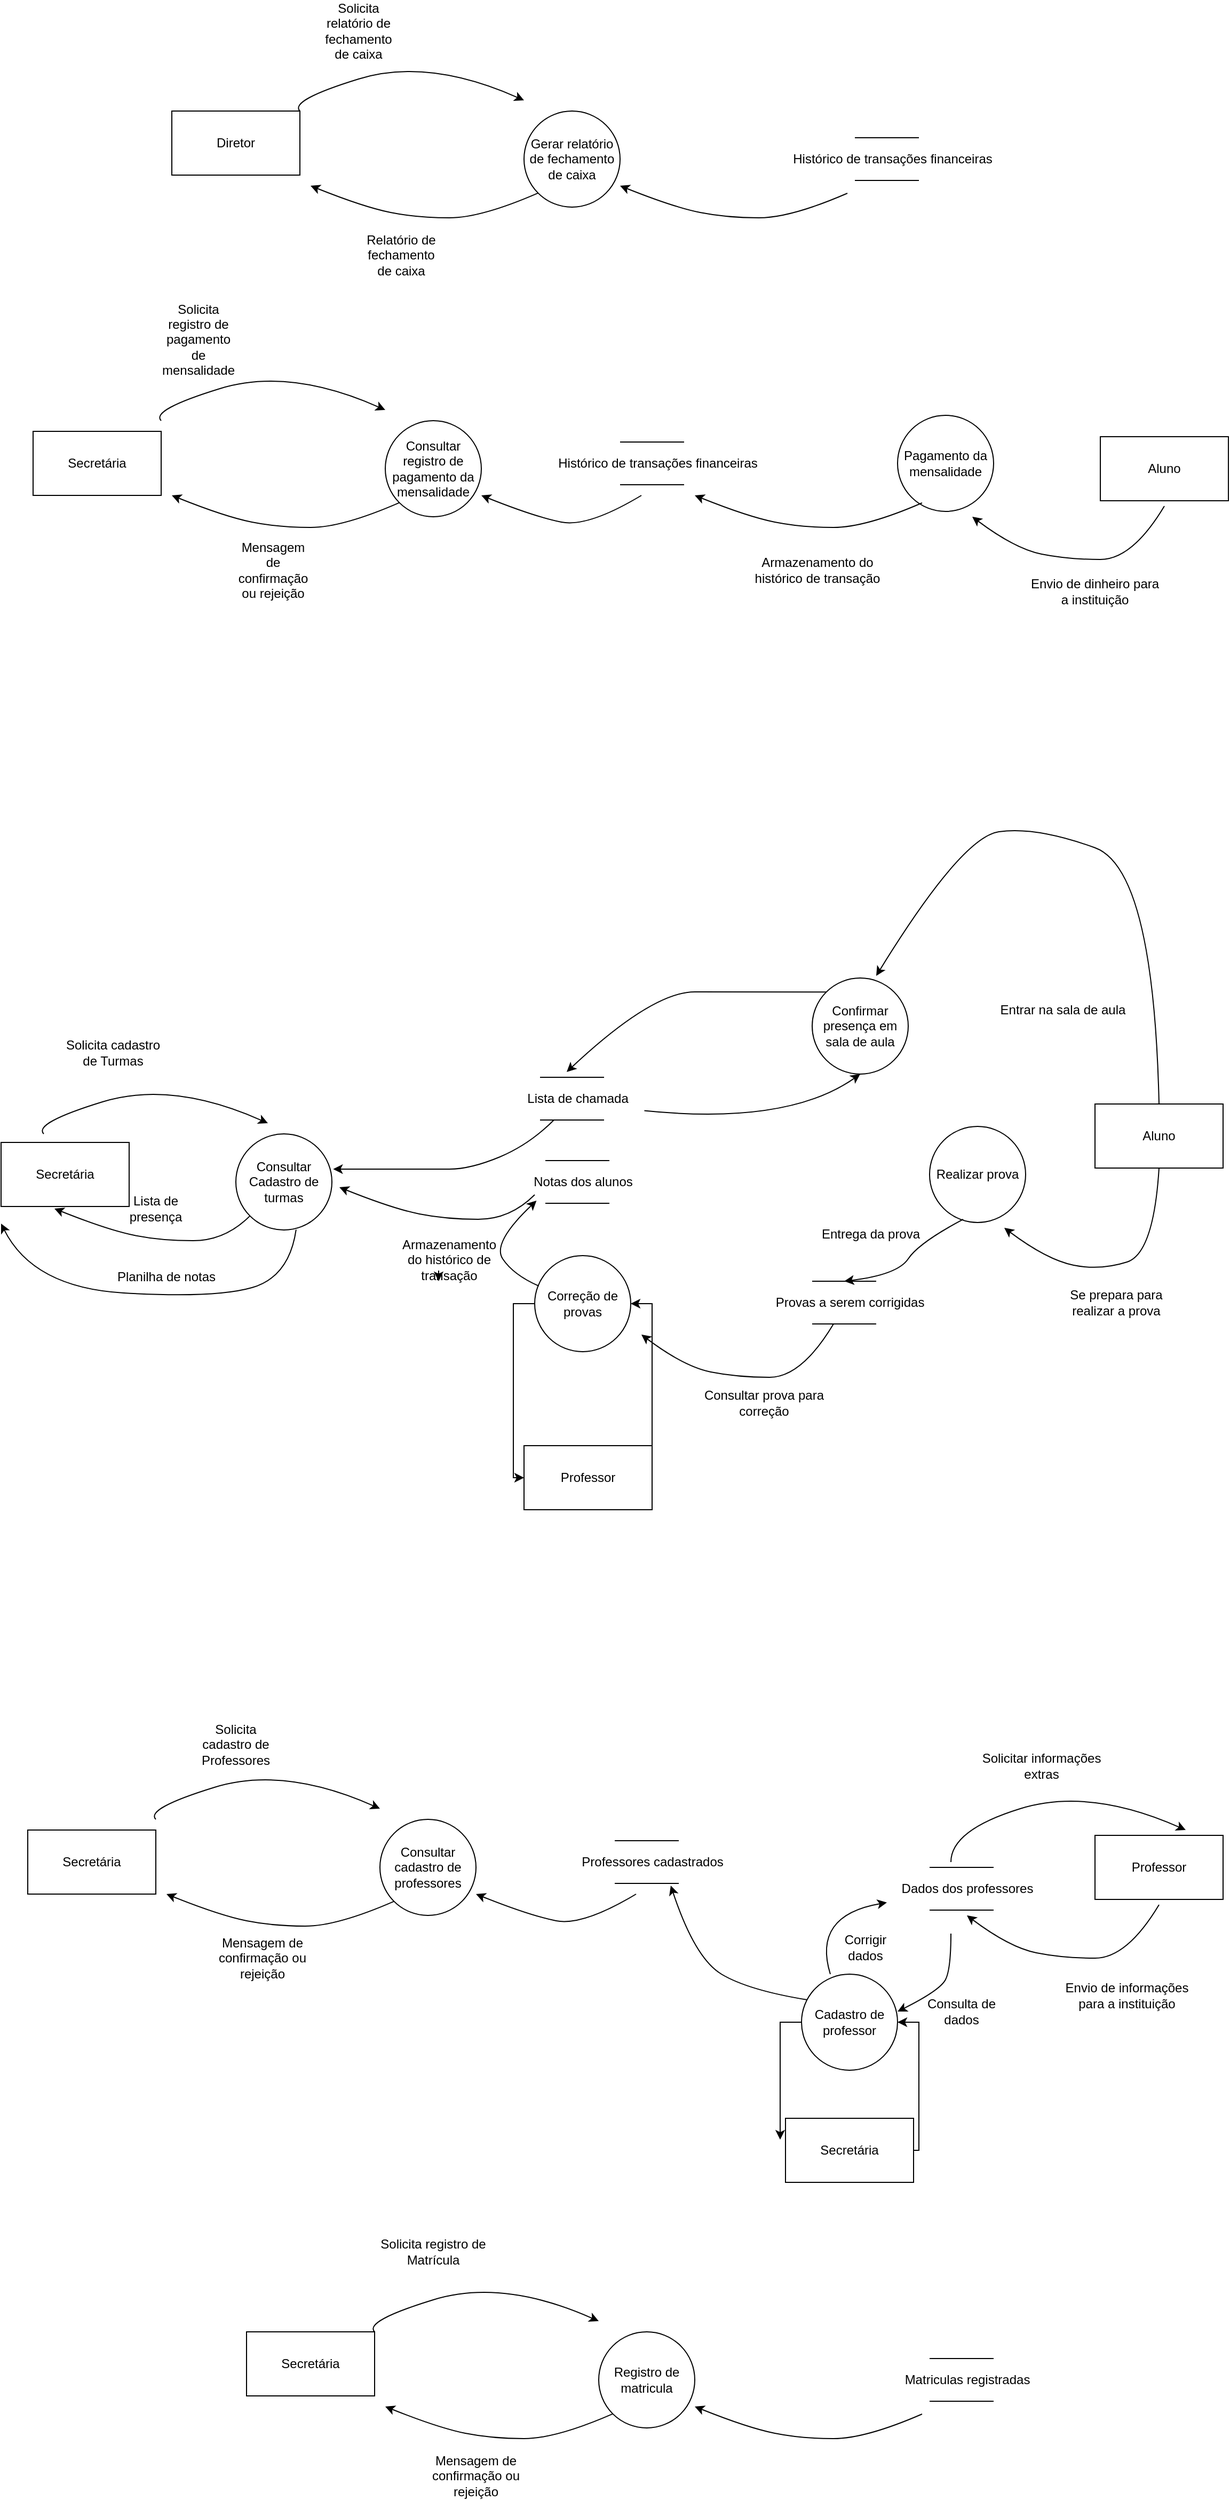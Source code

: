 <mxfile version="26.1.1">
  <diagram name="Página-1" id="kc0S-s18xJP4o5Txpv5W">
    <mxGraphModel dx="2877" dy="1375" grid="1" gridSize="10" guides="1" tooltips="1" connect="1" arrows="1" fold="1" page="1" pageScale="1" pageWidth="1169" pageHeight="827" math="0" shadow="0">
      <root>
        <mxCell id="0" />
        <mxCell id="1" parent="0" />
        <mxCell id="cSSFdk-GtkJdgTOAY-pE-3" value="Gerar relatório de fechamento de caixa" style="ellipse;whiteSpace=wrap;html=1;aspect=fixed;" vertex="1" parent="1">
          <mxGeometry x="490" y="180" width="90" height="90" as="geometry" />
        </mxCell>
        <mxCell id="cSSFdk-GtkJdgTOAY-pE-4" value="Diretor" style="rounded=0;whiteSpace=wrap;html=1;" vertex="1" parent="1">
          <mxGeometry x="160" y="180" width="120" height="60" as="geometry" />
        </mxCell>
        <mxCell id="cSSFdk-GtkJdgTOAY-pE-10" value="" style="curved=1;endArrow=classic;html=1;rounded=0;" edge="1" parent="1">
          <mxGeometry width="50" height="50" relative="1" as="geometry">
            <mxPoint x="280" y="180" as="sourcePoint" />
            <mxPoint x="490" y="170" as="targetPoint" />
            <Array as="points">
              <mxPoint x="270" y="170" />
              <mxPoint x="400" y="130" />
            </Array>
          </mxGeometry>
        </mxCell>
        <mxCell id="cSSFdk-GtkJdgTOAY-pE-11" value="" style="curved=1;endArrow=classic;html=1;rounded=0;entryX=1;entryY=1;entryDx=0;entryDy=0;exitX=0;exitY=1;exitDx=0;exitDy=0;" edge="1" parent="1" source="cSSFdk-GtkJdgTOAY-pE-3">
          <mxGeometry width="50" height="50" relative="1" as="geometry">
            <mxPoint x="500" y="280" as="sourcePoint" />
            <mxPoint x="290" y="250" as="targetPoint" />
            <Array as="points">
              <mxPoint x="450" y="280" />
              <mxPoint x="390" y="280" />
              <mxPoint x="340" y="270" />
            </Array>
          </mxGeometry>
        </mxCell>
        <mxCell id="cSSFdk-GtkJdgTOAY-pE-14" value="" style="curved=1;endArrow=classic;html=1;rounded=0;entryX=1;entryY=1;entryDx=0;entryDy=0;exitX=0;exitY=1;exitDx=0;exitDy=0;" edge="1" parent="1">
          <mxGeometry width="50" height="50" relative="1" as="geometry">
            <mxPoint x="793" y="257" as="sourcePoint" />
            <mxPoint x="580" y="250" as="targetPoint" />
            <Array as="points">
              <mxPoint x="740" y="280" />
              <mxPoint x="680" y="280" />
              <mxPoint x="630" y="270" />
            </Array>
          </mxGeometry>
        </mxCell>
        <mxCell id="cSSFdk-GtkJdgTOAY-pE-21" value="" style="group" vertex="1" connectable="0" parent="1">
          <mxGeometry x="800" y="200" width="140" height="50" as="geometry" />
        </mxCell>
        <mxCell id="cSSFdk-GtkJdgTOAY-pE-16" value="" style="line;strokeWidth=1;rotatable=0;dashed=0;labelPosition=right;align=left;verticalAlign=middle;spacingTop=0;spacingLeft=6;points=[];portConstraint=eastwest;" vertex="1" parent="cSSFdk-GtkJdgTOAY-pE-21">
          <mxGeometry width="60" height="10" as="geometry" />
        </mxCell>
        <mxCell id="cSSFdk-GtkJdgTOAY-pE-17" value="" style="line;strokeWidth=1;rotatable=0;dashed=0;labelPosition=right;align=left;verticalAlign=middle;spacingTop=0;spacingLeft=6;points=[];portConstraint=eastwest;" vertex="1" parent="cSSFdk-GtkJdgTOAY-pE-21">
          <mxGeometry y="40" width="60" height="10" as="geometry" />
        </mxCell>
        <mxCell id="cSSFdk-GtkJdgTOAY-pE-20" value="Histórico de transações financeiras" style="text;html=1;align=center;verticalAlign=middle;resizable=0;points=[];autosize=1;strokeColor=none;fillColor=none;" vertex="1" parent="cSSFdk-GtkJdgTOAY-pE-21">
          <mxGeometry x="-70" y="10" width="210" height="30" as="geometry" />
        </mxCell>
        <mxCell id="cSSFdk-GtkJdgTOAY-pE-22" value="Consultar registro de pagamento da mensalidade" style="ellipse;whiteSpace=wrap;html=1;aspect=fixed;" vertex="1" parent="1">
          <mxGeometry x="360" y="470" width="90" height="90" as="geometry" />
        </mxCell>
        <mxCell id="cSSFdk-GtkJdgTOAY-pE-23" value="" style="curved=1;endArrow=classic;html=1;rounded=0;" edge="1" parent="1">
          <mxGeometry width="50" height="50" relative="1" as="geometry">
            <mxPoint x="150" y="470" as="sourcePoint" />
            <mxPoint x="360" y="460" as="targetPoint" />
            <Array as="points">
              <mxPoint x="140" y="460" />
              <mxPoint x="270" y="420" />
            </Array>
          </mxGeometry>
        </mxCell>
        <mxCell id="cSSFdk-GtkJdgTOAY-pE-24" value="" style="curved=1;endArrow=classic;html=1;rounded=0;entryX=1;entryY=1;entryDx=0;entryDy=0;exitX=0;exitY=1;exitDx=0;exitDy=0;" edge="1" parent="1" source="cSSFdk-GtkJdgTOAY-pE-22">
          <mxGeometry width="50" height="50" relative="1" as="geometry">
            <mxPoint x="370" y="570" as="sourcePoint" />
            <mxPoint x="160" y="540" as="targetPoint" />
            <Array as="points">
              <mxPoint x="320" y="570" />
              <mxPoint x="260" y="570" />
              <mxPoint x="210" y="560" />
            </Array>
          </mxGeometry>
        </mxCell>
        <mxCell id="cSSFdk-GtkJdgTOAY-pE-25" value="" style="curved=1;endArrow=classic;html=1;rounded=0;entryX=1;entryY=1;entryDx=0;entryDy=0;" edge="1" parent="1">
          <mxGeometry width="50" height="50" relative="1" as="geometry">
            <mxPoint x="600" y="540" as="sourcePoint" />
            <mxPoint x="450" y="540" as="targetPoint" />
            <Array as="points">
              <mxPoint x="550" y="570" />
              <mxPoint x="500" y="560" />
            </Array>
          </mxGeometry>
        </mxCell>
        <mxCell id="cSSFdk-GtkJdgTOAY-pE-26" value="" style="group" vertex="1" connectable="0" parent="1">
          <mxGeometry x="580" y="485" width="140" height="50" as="geometry" />
        </mxCell>
        <mxCell id="cSSFdk-GtkJdgTOAY-pE-27" value="" style="line;strokeWidth=1;rotatable=0;dashed=0;labelPosition=right;align=left;verticalAlign=middle;spacingTop=0;spacingLeft=6;points=[];portConstraint=eastwest;" vertex="1" parent="cSSFdk-GtkJdgTOAY-pE-26">
          <mxGeometry width="60" height="10" as="geometry" />
        </mxCell>
        <mxCell id="cSSFdk-GtkJdgTOAY-pE-28" value="" style="line;strokeWidth=1;rotatable=0;dashed=0;labelPosition=right;align=left;verticalAlign=middle;spacingTop=0;spacingLeft=6;points=[];portConstraint=eastwest;" vertex="1" parent="cSSFdk-GtkJdgTOAY-pE-26">
          <mxGeometry y="40" width="60" height="10" as="geometry" />
        </mxCell>
        <mxCell id="cSSFdk-GtkJdgTOAY-pE-29" value="Histórico de transações financeiras" style="text;html=1;align=center;verticalAlign=middle;resizable=0;points=[];autosize=1;strokeColor=none;fillColor=none;" vertex="1" parent="cSSFdk-GtkJdgTOAY-pE-26">
          <mxGeometry x="-70" y="10" width="210" height="30" as="geometry" />
        </mxCell>
        <mxCell id="cSSFdk-GtkJdgTOAY-pE-30" value="Secretária" style="rounded=0;whiteSpace=wrap;html=1;" vertex="1" parent="1">
          <mxGeometry x="30" y="480" width="120" height="60" as="geometry" />
        </mxCell>
        <mxCell id="cSSFdk-GtkJdgTOAY-pE-31" value="Pagamento da mensalidade" style="ellipse;whiteSpace=wrap;html=1;aspect=fixed;" vertex="1" parent="1">
          <mxGeometry x="840" y="465" width="90" height="90" as="geometry" />
        </mxCell>
        <mxCell id="cSSFdk-GtkJdgTOAY-pE-32" value="" style="curved=1;endArrow=classic;html=1;rounded=0;entryX=1;entryY=1;entryDx=0;entryDy=0;exitX=0;exitY=1;exitDx=0;exitDy=0;" edge="1" parent="1">
          <mxGeometry width="50" height="50" relative="1" as="geometry">
            <mxPoint x="863" y="547" as="sourcePoint" />
            <mxPoint x="650" y="540" as="targetPoint" />
            <Array as="points">
              <mxPoint x="810" y="570" />
              <mxPoint x="750" y="570" />
              <mxPoint x="700" y="560" />
            </Array>
          </mxGeometry>
        </mxCell>
        <mxCell id="cSSFdk-GtkJdgTOAY-pE-34" value="Aluno" style="rounded=0;whiteSpace=wrap;html=1;" vertex="1" parent="1">
          <mxGeometry x="1030" y="485" width="120" height="60" as="geometry" />
        </mxCell>
        <mxCell id="cSSFdk-GtkJdgTOAY-pE-35" value="Solicita&lt;br/&gt;relatório de&lt;br/&gt;fechamento&lt;br/&gt;de caixa" style="text;html=1;align=center;verticalAlign=middle;whiteSpace=wrap;rounded=0;" vertex="1" parent="1">
          <mxGeometry x="280" y="90" width="110" height="30" as="geometry" />
        </mxCell>
        <mxCell id="cSSFdk-GtkJdgTOAY-pE-36" value="Relatório de&lt;br/&gt;fechamento&lt;br/&gt;de caixa" style="text;html=1;align=center;verticalAlign=middle;whiteSpace=wrap;rounded=0;" vertex="1" parent="1">
          <mxGeometry x="320" y="300" width="110" height="30" as="geometry" />
        </mxCell>
        <mxCell id="cSSFdk-GtkJdgTOAY-pE-37" value="Solicita&lt;br/&gt;registro de&lt;br/&gt;pagamento&lt;br/&gt;de&lt;br/&gt;mensalidade" style="text;html=1;align=center;verticalAlign=middle;whiteSpace=wrap;rounded=0;" vertex="1" parent="1">
          <mxGeometry x="120" y="374" width="130" height="40" as="geometry" />
        </mxCell>
        <mxCell id="cSSFdk-GtkJdgTOAY-pE-39" value="Mensagem&lt;br/&gt;de&lt;br/&gt;confirmação&lt;br/&gt;ou rejeição" style="text;html=1;align=center;verticalAlign=middle;whiteSpace=wrap;rounded=0;" vertex="1" parent="1">
          <mxGeometry x="190" y="590" width="130" height="40" as="geometry" />
        </mxCell>
        <mxCell id="cSSFdk-GtkJdgTOAY-pE-40" value="" style="curved=1;endArrow=classic;html=1;rounded=0;" edge="1" parent="1">
          <mxGeometry width="50" height="50" relative="1" as="geometry">
            <mxPoint x="1090" y="550" as="sourcePoint" />
            <mxPoint x="910" y="560" as="targetPoint" />
            <Array as="points">
              <mxPoint x="1060" y="600" />
              <mxPoint x="1000" y="600" />
              <mxPoint x="950" y="590" />
            </Array>
          </mxGeometry>
        </mxCell>
        <mxCell id="cSSFdk-GtkJdgTOAY-pE-42" value="Envio de dinheiro para a instituição" style="text;html=1;align=center;verticalAlign=middle;whiteSpace=wrap;rounded=0;" vertex="1" parent="1">
          <mxGeometry x="960" y="610" width="130" height="40" as="geometry" />
        </mxCell>
        <mxCell id="cSSFdk-GtkJdgTOAY-pE-43" value="Armazenamento do histórico de transação" style="text;html=1;align=center;verticalAlign=middle;whiteSpace=wrap;rounded=0;" vertex="1" parent="1">
          <mxGeometry x="700" y="590" width="130" height="40" as="geometry" />
        </mxCell>
        <mxCell id="cSSFdk-GtkJdgTOAY-pE-44" value="Consultar Cadastro de turmas" style="ellipse;whiteSpace=wrap;html=1;aspect=fixed;" vertex="1" parent="1">
          <mxGeometry x="220" y="1138" width="90" height="90" as="geometry" />
        </mxCell>
        <mxCell id="cSSFdk-GtkJdgTOAY-pE-45" value="" style="curved=1;endArrow=classic;html=1;rounded=0;" edge="1" parent="1">
          <mxGeometry width="50" height="50" relative="1" as="geometry">
            <mxPoint x="40" y="1138" as="sourcePoint" />
            <mxPoint x="250" y="1128" as="targetPoint" />
            <Array as="points">
              <mxPoint x="30" y="1128" />
              <mxPoint x="160" y="1088" />
            </Array>
          </mxGeometry>
        </mxCell>
        <mxCell id="cSSFdk-GtkJdgTOAY-pE-46" value="" style="curved=1;endArrow=classic;html=1;rounded=0;entryX=1;entryY=1;entryDx=0;entryDy=0;exitX=0;exitY=1;exitDx=0;exitDy=0;" edge="1" parent="1" source="cSSFdk-GtkJdgTOAY-pE-44">
          <mxGeometry width="50" height="50" relative="1" as="geometry">
            <mxPoint x="260" y="1238" as="sourcePoint" />
            <mxPoint x="50" y="1208" as="targetPoint" />
            <Array as="points">
              <mxPoint x="210" y="1238" />
              <mxPoint x="150" y="1238" />
              <mxPoint x="100" y="1228" />
            </Array>
          </mxGeometry>
        </mxCell>
        <mxCell id="cSSFdk-GtkJdgTOAY-pE-52" value="Secretária" style="rounded=0;whiteSpace=wrap;html=1;" vertex="1" parent="1">
          <mxGeometry y="1146" width="120" height="60" as="geometry" />
        </mxCell>
        <mxCell id="cSSFdk-GtkJdgTOAY-pE-53" value="Realizar prova" style="ellipse;whiteSpace=wrap;html=1;aspect=fixed;" vertex="1" parent="1">
          <mxGeometry x="870" y="1131" width="90" height="90" as="geometry" />
        </mxCell>
        <mxCell id="cSSFdk-GtkJdgTOAY-pE-54" value="" style="curved=1;endArrow=classic;html=1;rounded=0;exitX=0;exitY=1;exitDx=0;exitDy=0;entryX=0.502;entryY=0.495;entryDx=0;entryDy=0;entryPerimeter=0;" edge="1" parent="1" target="cSSFdk-GtkJdgTOAY-pE-73">
          <mxGeometry width="50" height="50" relative="1" as="geometry">
            <mxPoint x="901.5" y="1218" as="sourcePoint" />
            <mxPoint x="739" y="1200" as="targetPoint" />
            <Array as="points">
              <mxPoint x="860" y="1240" />
              <mxPoint x="840" y="1270" />
            </Array>
          </mxGeometry>
        </mxCell>
        <mxCell id="cSSFdk-GtkJdgTOAY-pE-55" value="Aluno" style="rounded=0;whiteSpace=wrap;html=1;" vertex="1" parent="1">
          <mxGeometry x="1025" y="1110" width="120" height="60" as="geometry" />
        </mxCell>
        <mxCell id="cSSFdk-GtkJdgTOAY-pE-56" value="Solicita cadastro&lt;br&gt;de Turmas" style="text;html=1;align=center;verticalAlign=middle;whiteSpace=wrap;rounded=0;" vertex="1" parent="1">
          <mxGeometry x="40" y="1042" width="130" height="40" as="geometry" />
        </mxCell>
        <mxCell id="cSSFdk-GtkJdgTOAY-pE-57" value="Lista de&lt;br/&gt;presença" style="text;html=1;align=center;verticalAlign=middle;whiteSpace=wrap;rounded=0;" vertex="1" parent="1">
          <mxGeometry x="80" y="1188" width="130" height="40" as="geometry" />
        </mxCell>
        <mxCell id="cSSFdk-GtkJdgTOAY-pE-58" value="" style="curved=1;endArrow=classic;html=1;rounded=0;exitX=0.5;exitY=1;exitDx=0;exitDy=0;" edge="1" parent="1" source="cSSFdk-GtkJdgTOAY-pE-55">
          <mxGeometry width="50" height="50" relative="1" as="geometry">
            <mxPoint x="1120" y="1216" as="sourcePoint" />
            <mxPoint x="940" y="1226" as="targetPoint" />
            <Array as="points">
              <mxPoint x="1080" y="1250" />
              <mxPoint x="1030" y="1266" />
              <mxPoint x="980" y="1256" />
            </Array>
          </mxGeometry>
        </mxCell>
        <mxCell id="cSSFdk-GtkJdgTOAY-pE-59" value="Se prepara para realizar a prova" style="text;html=1;align=center;verticalAlign=middle;whiteSpace=wrap;rounded=0;" vertex="1" parent="1">
          <mxGeometry x="980" y="1276" width="130" height="40" as="geometry" />
        </mxCell>
        <mxCell id="cSSFdk-GtkJdgTOAY-pE-61" style="edgeStyle=orthogonalEdgeStyle;rounded=0;orthogonalLoop=1;jettySize=auto;html=1;exitX=0.5;exitY=1;exitDx=0;exitDy=0;" edge="1" parent="1" source="cSSFdk-GtkJdgTOAY-pE-57" target="cSSFdk-GtkJdgTOAY-pE-57">
          <mxGeometry relative="1" as="geometry" />
        </mxCell>
        <mxCell id="cSSFdk-GtkJdgTOAY-pE-62" value="" style="curved=1;endArrow=classic;html=1;rounded=0;exitX=0.627;exitY=0.996;exitDx=0;exitDy=0;exitPerimeter=0;" edge="1" parent="1" source="cSSFdk-GtkJdgTOAY-pE-44">
          <mxGeometry width="50" height="50" relative="1" as="geometry">
            <mxPoint x="243" y="1265" as="sourcePoint" />
            <mxPoint y="1222" as="targetPoint" />
            <Array as="points">
              <mxPoint x="270" y="1272" />
              <mxPoint x="200" y="1292" />
              <mxPoint x="30" y="1282" />
            </Array>
          </mxGeometry>
        </mxCell>
        <mxCell id="cSSFdk-GtkJdgTOAY-pE-66" value="Planilha de notas" style="text;html=1;align=center;verticalAlign=middle;whiteSpace=wrap;rounded=0;" vertex="1" parent="1">
          <mxGeometry x="90" y="1252" width="130" height="40" as="geometry" />
        </mxCell>
        <mxCell id="cSSFdk-GtkJdgTOAY-pE-67" value="" style="group" vertex="1" connectable="0" parent="1">
          <mxGeometry x="510" y="1158" width="140" height="50" as="geometry" />
        </mxCell>
        <mxCell id="cSSFdk-GtkJdgTOAY-pE-68" value="" style="line;strokeWidth=1;rotatable=0;dashed=0;labelPosition=right;align=left;verticalAlign=middle;spacingTop=0;spacingLeft=6;points=[];portConstraint=eastwest;" vertex="1" parent="cSSFdk-GtkJdgTOAY-pE-67">
          <mxGeometry width="60" height="10" as="geometry" />
        </mxCell>
        <mxCell id="cSSFdk-GtkJdgTOAY-pE-69" value="" style="line;strokeWidth=1;rotatable=0;dashed=0;labelPosition=right;align=left;verticalAlign=middle;spacingTop=0;spacingLeft=6;points=[];portConstraint=eastwest;" vertex="1" parent="cSSFdk-GtkJdgTOAY-pE-67">
          <mxGeometry y="40" width="60" height="10" as="geometry" />
        </mxCell>
        <mxCell id="cSSFdk-GtkJdgTOAY-pE-70" value="Notas dos alunos" style="text;html=1;align=center;verticalAlign=middle;resizable=0;points=[];autosize=1;strokeColor=none;fillColor=none;" vertex="1" parent="cSSFdk-GtkJdgTOAY-pE-67">
          <mxGeometry x="-25" y="10" width="120" height="30" as="geometry" />
        </mxCell>
        <mxCell id="cSSFdk-GtkJdgTOAY-pE-79" style="edgeStyle=orthogonalEdgeStyle;rounded=0;orthogonalLoop=1;jettySize=auto;html=1;entryX=1;entryY=0.5;entryDx=0;entryDy=0;" edge="1" parent="1" source="cSSFdk-GtkJdgTOAY-pE-71" target="cSSFdk-GtkJdgTOAY-pE-76">
          <mxGeometry relative="1" as="geometry">
            <Array as="points">
              <mxPoint x="610" y="1297" />
            </Array>
          </mxGeometry>
        </mxCell>
        <mxCell id="cSSFdk-GtkJdgTOAY-pE-71" value="Professor" style="rounded=0;whiteSpace=wrap;html=1;" vertex="1" parent="1">
          <mxGeometry x="490" y="1430" width="120" height="60" as="geometry" />
        </mxCell>
        <mxCell id="cSSFdk-GtkJdgTOAY-pE-72" value="" style="group" vertex="1" connectable="0" parent="1">
          <mxGeometry x="760" y="1271" width="140" height="50" as="geometry" />
        </mxCell>
        <mxCell id="cSSFdk-GtkJdgTOAY-pE-73" value="" style="line;strokeWidth=1;rotatable=0;dashed=0;labelPosition=right;align=left;verticalAlign=middle;spacingTop=0;spacingLeft=6;points=[];portConstraint=eastwest;" vertex="1" parent="cSSFdk-GtkJdgTOAY-pE-72">
          <mxGeometry width="60" height="10" as="geometry" />
        </mxCell>
        <mxCell id="cSSFdk-GtkJdgTOAY-pE-74" value="" style="line;strokeWidth=1;rotatable=0;dashed=0;labelPosition=right;align=left;verticalAlign=middle;spacingTop=0;spacingLeft=6;points=[];portConstraint=eastwest;" vertex="1" parent="cSSFdk-GtkJdgTOAY-pE-72">
          <mxGeometry y="40" width="60" height="10" as="geometry" />
        </mxCell>
        <mxCell id="cSSFdk-GtkJdgTOAY-pE-75" value="Provas a serem corrigidas" style="text;html=1;align=center;verticalAlign=middle;resizable=0;points=[];autosize=1;strokeColor=none;fillColor=none;" vertex="1" parent="cSSFdk-GtkJdgTOAY-pE-72">
          <mxGeometry x="-45" y="10" width="160" height="30" as="geometry" />
        </mxCell>
        <mxCell id="cSSFdk-GtkJdgTOAY-pE-78" style="edgeStyle=orthogonalEdgeStyle;rounded=0;orthogonalLoop=1;jettySize=auto;html=1;exitX=0;exitY=0.5;exitDx=0;exitDy=0;entryX=0;entryY=0.5;entryDx=0;entryDy=0;" edge="1" parent="1" source="cSSFdk-GtkJdgTOAY-pE-76" target="cSSFdk-GtkJdgTOAY-pE-71">
          <mxGeometry relative="1" as="geometry" />
        </mxCell>
        <mxCell id="cSSFdk-GtkJdgTOAY-pE-76" value="Correção de provas" style="ellipse;whiteSpace=wrap;html=1;aspect=fixed;" vertex="1" parent="1">
          <mxGeometry x="500" y="1252" width="90" height="90" as="geometry" />
        </mxCell>
        <mxCell id="cSSFdk-GtkJdgTOAY-pE-77" value="" style="curved=1;endArrow=classic;html=1;rounded=0;" edge="1" parent="1">
          <mxGeometry width="50" height="50" relative="1" as="geometry">
            <mxPoint x="780" y="1316" as="sourcePoint" />
            <mxPoint x="600" y="1326" as="targetPoint" />
            <Array as="points">
              <mxPoint x="750" y="1366" />
              <mxPoint x="690" y="1366" />
              <mxPoint x="640" y="1356" />
            </Array>
          </mxGeometry>
        </mxCell>
        <mxCell id="cSSFdk-GtkJdgTOAY-pE-80" value="Entrega da prova" style="text;html=1;align=center;verticalAlign=middle;whiteSpace=wrap;rounded=0;" vertex="1" parent="1">
          <mxGeometry x="750" y="1212" width="130" height="40" as="geometry" />
        </mxCell>
        <mxCell id="cSSFdk-GtkJdgTOAY-pE-81" value="Consultar prova para correção" style="text;html=1;align=center;verticalAlign=middle;whiteSpace=wrap;rounded=0;" vertex="1" parent="1">
          <mxGeometry x="650" y="1370" width="130" height="40" as="geometry" />
        </mxCell>
        <mxCell id="cSSFdk-GtkJdgTOAY-pE-83" value="" style="curved=1;endArrow=classic;html=1;rounded=0;entryX=0.139;entryY=1.084;entryDx=0;entryDy=0;entryPerimeter=0;exitX=0.042;exitY=0.316;exitDx=0;exitDy=0;exitPerimeter=0;" edge="1" parent="1" source="cSSFdk-GtkJdgTOAY-pE-76" target="cSSFdk-GtkJdgTOAY-pE-70">
          <mxGeometry width="50" height="50" relative="1" as="geometry">
            <mxPoint x="560" y="1183" as="sourcePoint" />
            <mxPoint x="380" y="1193" as="targetPoint" />
            <Array as="points">
              <mxPoint x="480" y="1270" />
              <mxPoint x="460" y="1240" />
            </Array>
          </mxGeometry>
        </mxCell>
        <mxCell id="cSSFdk-GtkJdgTOAY-pE-84" value="Armazenamento do histórico de transação" style="text;html=1;align=center;verticalAlign=middle;whiteSpace=wrap;rounded=0;" vertex="1" parent="1">
          <mxGeometry x="410" y="1236" width="20" height="40" as="geometry" />
        </mxCell>
        <mxCell id="cSSFdk-GtkJdgTOAY-pE-85" style="edgeStyle=orthogonalEdgeStyle;rounded=0;orthogonalLoop=1;jettySize=auto;html=1;exitX=0;exitY=0.75;exitDx=0;exitDy=0;entryX=0;entryY=1;entryDx=0;entryDy=0;" edge="1" parent="1" source="cSSFdk-GtkJdgTOAY-pE-84" target="cSSFdk-GtkJdgTOAY-pE-84">
          <mxGeometry relative="1" as="geometry" />
        </mxCell>
        <mxCell id="cSSFdk-GtkJdgTOAY-pE-86" value="" style="curved=1;endArrow=classic;html=1;rounded=0;entryX=1;entryY=1;entryDx=0;entryDy=0;exitX=0;exitY=1;exitDx=0;exitDy=0;" edge="1" parent="1">
          <mxGeometry width="50" height="50" relative="1" as="geometry">
            <mxPoint x="500" y="1195" as="sourcePoint" />
            <mxPoint x="317" y="1188" as="targetPoint" />
            <Array as="points">
              <mxPoint x="477" y="1218" />
              <mxPoint x="417" y="1218" />
              <mxPoint x="367" y="1208" />
            </Array>
          </mxGeometry>
        </mxCell>
        <mxCell id="cSSFdk-GtkJdgTOAY-pE-87" value="" style="curved=1;endArrow=classic;html=1;rounded=0;exitX=0.5;exitY=0;exitDx=0;exitDy=0;" edge="1" parent="1" source="cSSFdk-GtkJdgTOAY-pE-55">
          <mxGeometry width="50" height="50" relative="1" as="geometry">
            <mxPoint x="960" y="670" as="sourcePoint" />
            <mxPoint x="820" y="990" as="targetPoint" />
            <Array as="points">
              <mxPoint x="1080" y="890" />
              <mxPoint x="970" y="850" />
              <mxPoint x="900" y="860" />
            </Array>
          </mxGeometry>
        </mxCell>
        <mxCell id="cSSFdk-GtkJdgTOAY-pE-88" value="Confirmar presença em sala de aula" style="ellipse;whiteSpace=wrap;html=1;aspect=fixed;" vertex="1" parent="1">
          <mxGeometry x="760" y="992" width="90" height="90" as="geometry" />
        </mxCell>
        <mxCell id="cSSFdk-GtkJdgTOAY-pE-89" value="Entrar na sala de aula" style="text;html=1;align=center;verticalAlign=middle;whiteSpace=wrap;rounded=0;" vertex="1" parent="1">
          <mxGeometry x="930" y="1002" width="130" height="40" as="geometry" />
        </mxCell>
        <mxCell id="cSSFdk-GtkJdgTOAY-pE-90" value="" style="group" vertex="1" connectable="0" parent="1">
          <mxGeometry x="505" y="1080" width="140" height="50" as="geometry" />
        </mxCell>
        <mxCell id="cSSFdk-GtkJdgTOAY-pE-91" value="" style="line;strokeWidth=1;rotatable=0;dashed=0;labelPosition=right;align=left;verticalAlign=middle;spacingTop=0;spacingLeft=6;points=[];portConstraint=eastwest;" vertex="1" parent="cSSFdk-GtkJdgTOAY-pE-90">
          <mxGeometry width="60" height="10" as="geometry" />
        </mxCell>
        <mxCell id="cSSFdk-GtkJdgTOAY-pE-92" value="" style="line;strokeWidth=1;rotatable=0;dashed=0;labelPosition=right;align=left;verticalAlign=middle;spacingTop=0;spacingLeft=6;points=[];portConstraint=eastwest;" vertex="1" parent="cSSFdk-GtkJdgTOAY-pE-90">
          <mxGeometry y="40" width="60" height="10" as="geometry" />
        </mxCell>
        <mxCell id="cSSFdk-GtkJdgTOAY-pE-93" value="Lista de chamada" style="text;html=1;align=center;verticalAlign=middle;resizable=0;points=[];autosize=1;strokeColor=none;fillColor=none;" vertex="1" parent="cSSFdk-GtkJdgTOAY-pE-90">
          <mxGeometry x="-25" y="10" width="120" height="30" as="geometry" />
        </mxCell>
        <mxCell id="cSSFdk-GtkJdgTOAY-pE-94" value="" style="curved=1;endArrow=classic;html=1;rounded=0;exitX=0;exitY=0;exitDx=0;exitDy=0;" edge="1" parent="1" source="cSSFdk-GtkJdgTOAY-pE-88">
          <mxGeometry width="50" height="50" relative="1" as="geometry">
            <mxPoint x="710" y="1070" as="sourcePoint" />
            <mxPoint x="530" y="1080" as="targetPoint" />
            <Array as="points">
              <mxPoint x="690" y="1005" />
              <mxPoint x="610" y="1005" />
            </Array>
          </mxGeometry>
        </mxCell>
        <mxCell id="cSSFdk-GtkJdgTOAY-pE-95" value="" style="curved=1;endArrow=classic;html=1;rounded=0;exitX=1.023;exitY=0.874;exitDx=0;exitDy=0;entryX=0.5;entryY=1;entryDx=0;entryDy=0;exitPerimeter=0;" edge="1" parent="1" source="cSSFdk-GtkJdgTOAY-pE-93" target="cSSFdk-GtkJdgTOAY-pE-88">
          <mxGeometry width="50" height="50" relative="1" as="geometry">
            <mxPoint x="900" y="1130" as="sourcePoint" />
            <mxPoint x="657" y="1205" as="targetPoint" />
            <Array as="points">
              <mxPoint x="737" y="1130" />
            </Array>
          </mxGeometry>
        </mxCell>
        <mxCell id="cSSFdk-GtkJdgTOAY-pE-96" value="" style="curved=1;endArrow=classic;html=1;rounded=0;entryX=1.013;entryY=0.366;entryDx=0;entryDy=0;exitX=0;exitY=1;exitDx=0;exitDy=0;entryPerimeter=0;" edge="1" parent="1" target="cSSFdk-GtkJdgTOAY-pE-44">
          <mxGeometry width="50" height="50" relative="1" as="geometry">
            <mxPoint x="518" y="1125" as="sourcePoint" />
            <mxPoint x="335" y="1118" as="targetPoint" />
            <Array as="points">
              <mxPoint x="495" y="1148" />
              <mxPoint x="440" y="1171" />
              <mxPoint x="400" y="1171" />
            </Array>
          </mxGeometry>
        </mxCell>
        <mxCell id="cSSFdk-GtkJdgTOAY-pE-97" value="Consultar cadastro de professores" style="ellipse;whiteSpace=wrap;html=1;aspect=fixed;" vertex="1" parent="1">
          <mxGeometry x="355" y="1780" width="90" height="90" as="geometry" />
        </mxCell>
        <mxCell id="cSSFdk-GtkJdgTOAY-pE-98" value="" style="curved=1;endArrow=classic;html=1;rounded=0;" edge="1" parent="1">
          <mxGeometry width="50" height="50" relative="1" as="geometry">
            <mxPoint x="145" y="1780" as="sourcePoint" />
            <mxPoint x="355" y="1770" as="targetPoint" />
            <Array as="points">
              <mxPoint x="135" y="1770" />
              <mxPoint x="265" y="1730" />
            </Array>
          </mxGeometry>
        </mxCell>
        <mxCell id="cSSFdk-GtkJdgTOAY-pE-99" value="" style="curved=1;endArrow=classic;html=1;rounded=0;entryX=1;entryY=1;entryDx=0;entryDy=0;exitX=0;exitY=1;exitDx=0;exitDy=0;" edge="1" parent="1" source="cSSFdk-GtkJdgTOAY-pE-97">
          <mxGeometry width="50" height="50" relative="1" as="geometry">
            <mxPoint x="365" y="1880" as="sourcePoint" />
            <mxPoint x="155" y="1850" as="targetPoint" />
            <Array as="points">
              <mxPoint x="315" y="1880" />
              <mxPoint x="255" y="1880" />
              <mxPoint x="205" y="1870" />
            </Array>
          </mxGeometry>
        </mxCell>
        <mxCell id="cSSFdk-GtkJdgTOAY-pE-100" value="" style="curved=1;endArrow=classic;html=1;rounded=0;entryX=1;entryY=1;entryDx=0;entryDy=0;" edge="1" parent="1">
          <mxGeometry width="50" height="50" relative="1" as="geometry">
            <mxPoint x="595" y="1850" as="sourcePoint" />
            <mxPoint x="445" y="1850" as="targetPoint" />
            <Array as="points">
              <mxPoint x="545" y="1880" />
              <mxPoint x="495" y="1870" />
            </Array>
          </mxGeometry>
        </mxCell>
        <mxCell id="cSSFdk-GtkJdgTOAY-pE-101" value="" style="group" vertex="1" connectable="0" parent="1">
          <mxGeometry x="575" y="1795" width="140" height="50" as="geometry" />
        </mxCell>
        <mxCell id="cSSFdk-GtkJdgTOAY-pE-102" value="" style="line;strokeWidth=1;rotatable=0;dashed=0;labelPosition=right;align=left;verticalAlign=middle;spacingTop=0;spacingLeft=6;points=[];portConstraint=eastwest;" vertex="1" parent="cSSFdk-GtkJdgTOAY-pE-101">
          <mxGeometry width="60" height="10" as="geometry" />
        </mxCell>
        <mxCell id="cSSFdk-GtkJdgTOAY-pE-103" value="" style="line;strokeWidth=1;rotatable=0;dashed=0;labelPosition=right;align=left;verticalAlign=middle;spacingTop=0;spacingLeft=6;points=[];portConstraint=eastwest;" vertex="1" parent="cSSFdk-GtkJdgTOAY-pE-101">
          <mxGeometry y="40" width="60" height="10" as="geometry" />
        </mxCell>
        <mxCell id="cSSFdk-GtkJdgTOAY-pE-104" value="Professores cadastrados" style="text;html=1;align=center;verticalAlign=middle;resizable=0;points=[];autosize=1;strokeColor=none;fillColor=none;" vertex="1" parent="cSSFdk-GtkJdgTOAY-pE-101">
          <mxGeometry x="-45" y="10" width="160" height="30" as="geometry" />
        </mxCell>
        <mxCell id="cSSFdk-GtkJdgTOAY-pE-105" value="Secretária" style="rounded=0;whiteSpace=wrap;html=1;" vertex="1" parent="1">
          <mxGeometry x="25" y="1790" width="120" height="60" as="geometry" />
        </mxCell>
        <mxCell id="cSSFdk-GtkJdgTOAY-pE-107" value="" style="curved=1;endArrow=classic;html=1;rounded=0;exitX=0;exitY=1;exitDx=0;exitDy=0;" edge="1" parent="1">
          <mxGeometry width="50" height="50" relative="1" as="geometry">
            <mxPoint x="890" y="1887" as="sourcePoint" />
            <mxPoint x="840" y="1960" as="targetPoint" />
            <Array as="points">
              <mxPoint x="890" y="1920" />
              <mxPoint x="880" y="1940" />
            </Array>
          </mxGeometry>
        </mxCell>
        <mxCell id="cSSFdk-GtkJdgTOAY-pE-108" value="Professor" style="rounded=0;whiteSpace=wrap;html=1;" vertex="1" parent="1">
          <mxGeometry x="1025" y="1795" width="120" height="60" as="geometry" />
        </mxCell>
        <mxCell id="cSSFdk-GtkJdgTOAY-pE-109" value="Mensagem de&lt;br/&gt;confirmação ou&lt;br/&gt;rejeição" style="text;html=1;align=center;verticalAlign=middle;whiteSpace=wrap;rounded=0;" vertex="1" parent="1">
          <mxGeometry x="180" y="1890" width="130" height="40" as="geometry" />
        </mxCell>
        <mxCell id="cSSFdk-GtkJdgTOAY-pE-110" value="" style="curved=1;endArrow=classic;html=1;rounded=0;" edge="1" parent="1">
          <mxGeometry width="50" height="50" relative="1" as="geometry">
            <mxPoint x="1085" y="1860" as="sourcePoint" />
            <mxPoint x="905" y="1870" as="targetPoint" />
            <Array as="points">
              <mxPoint x="1055" y="1910" />
              <mxPoint x="995" y="1910" />
              <mxPoint x="945" y="1900" />
            </Array>
          </mxGeometry>
        </mxCell>
        <mxCell id="cSSFdk-GtkJdgTOAY-pE-111" value="Envio de informações para a instituição" style="text;html=1;align=center;verticalAlign=middle;whiteSpace=wrap;rounded=0;" vertex="1" parent="1">
          <mxGeometry x="990" y="1925" width="130" height="40" as="geometry" />
        </mxCell>
        <mxCell id="cSSFdk-GtkJdgTOAY-pE-113" value="Solicita&lt;br/&gt;cadastro de&lt;br/&gt;Professores" style="text;html=1;align=center;verticalAlign=middle;whiteSpace=wrap;rounded=0;" vertex="1" parent="1">
          <mxGeometry x="155" y="1690" width="130" height="40" as="geometry" />
        </mxCell>
        <mxCell id="cSSFdk-GtkJdgTOAY-pE-114" value="" style="group" vertex="1" connectable="0" parent="1">
          <mxGeometry x="870" y="1820" width="140" height="50" as="geometry" />
        </mxCell>
        <mxCell id="cSSFdk-GtkJdgTOAY-pE-115" value="" style="line;strokeWidth=1;rotatable=0;dashed=0;labelPosition=right;align=left;verticalAlign=middle;spacingTop=0;spacingLeft=6;points=[];portConstraint=eastwest;" vertex="1" parent="cSSFdk-GtkJdgTOAY-pE-114">
          <mxGeometry width="60" height="10" as="geometry" />
        </mxCell>
        <mxCell id="cSSFdk-GtkJdgTOAY-pE-116" value="" style="line;strokeWidth=1;rotatable=0;dashed=0;labelPosition=right;align=left;verticalAlign=middle;spacingTop=0;spacingLeft=6;points=[];portConstraint=eastwest;" vertex="1" parent="cSSFdk-GtkJdgTOAY-pE-114">
          <mxGeometry y="40" width="60" height="10" as="geometry" />
        </mxCell>
        <mxCell id="cSSFdk-GtkJdgTOAY-pE-117" value="Dados dos professores" style="text;html=1;align=center;verticalAlign=middle;resizable=0;points=[];autosize=1;strokeColor=none;fillColor=none;" vertex="1" parent="cSSFdk-GtkJdgTOAY-pE-114">
          <mxGeometry x="-40" y="10" width="150" height="30" as="geometry" />
        </mxCell>
        <mxCell id="cSSFdk-GtkJdgTOAY-pE-120" style="edgeStyle=orthogonalEdgeStyle;rounded=0;orthogonalLoop=1;jettySize=auto;html=1;" edge="1" parent="1" source="cSSFdk-GtkJdgTOAY-pE-118">
          <mxGeometry relative="1" as="geometry">
            <mxPoint x="730" y="2080" as="targetPoint" />
          </mxGeometry>
        </mxCell>
        <mxCell id="cSSFdk-GtkJdgTOAY-pE-118" value="Cadastro de professor" style="ellipse;whiteSpace=wrap;html=1;aspect=fixed;" vertex="1" parent="1">
          <mxGeometry x="750" y="1925" width="90" height="90" as="geometry" />
        </mxCell>
        <mxCell id="cSSFdk-GtkJdgTOAY-pE-121" style="edgeStyle=orthogonalEdgeStyle;rounded=0;orthogonalLoop=1;jettySize=auto;html=1;entryX=1;entryY=0.5;entryDx=0;entryDy=0;" edge="1" parent="1" source="cSSFdk-GtkJdgTOAY-pE-119" target="cSSFdk-GtkJdgTOAY-pE-118">
          <mxGeometry relative="1" as="geometry">
            <Array as="points">
              <mxPoint x="860" y="2090" />
              <mxPoint x="860" y="1970" />
            </Array>
          </mxGeometry>
        </mxCell>
        <mxCell id="cSSFdk-GtkJdgTOAY-pE-119" value="Secretária" style="rounded=0;whiteSpace=wrap;html=1;" vertex="1" parent="1">
          <mxGeometry x="735" y="2060" width="120" height="60" as="geometry" />
        </mxCell>
        <mxCell id="cSSFdk-GtkJdgTOAY-pE-122" value="" style="curved=1;endArrow=classic;html=1;rounded=0;exitX=0.059;exitY=0.267;exitDx=0;exitDy=0;exitPerimeter=0;entryX=0.875;entryY=0.704;entryDx=0;entryDy=0;entryPerimeter=0;" edge="1" parent="1" source="cSSFdk-GtkJdgTOAY-pE-118" target="cSSFdk-GtkJdgTOAY-pE-103">
          <mxGeometry width="50" height="50" relative="1" as="geometry">
            <mxPoint x="690" y="1887" as="sourcePoint" />
            <mxPoint x="640" y="1960" as="targetPoint" />
            <Array as="points">
              <mxPoint x="700" y="1940" />
              <mxPoint x="650" y="1910" />
            </Array>
          </mxGeometry>
        </mxCell>
        <mxCell id="cSSFdk-GtkJdgTOAY-pE-123" value="Consulta de dados" style="text;html=1;align=center;verticalAlign=middle;whiteSpace=wrap;rounded=0;" vertex="1" parent="1">
          <mxGeometry x="860" y="1940" width="80" height="40" as="geometry" />
        </mxCell>
        <mxCell id="cSSFdk-GtkJdgTOAY-pE-125" value="" style="curved=1;endArrow=classic;html=1;rounded=0;" edge="1" parent="1">
          <mxGeometry width="50" height="50" relative="1" as="geometry">
            <mxPoint x="890" y="1820" as="sourcePoint" />
            <mxPoint x="1110" y="1790" as="targetPoint" />
            <Array as="points">
              <mxPoint x="890" y="1790" />
              <mxPoint x="1020" y="1750" />
            </Array>
          </mxGeometry>
        </mxCell>
        <mxCell id="cSSFdk-GtkJdgTOAY-pE-126" value="Solicitar informações extras" style="text;html=1;align=center;verticalAlign=middle;whiteSpace=wrap;rounded=0;" vertex="1" parent="1">
          <mxGeometry x="910" y="1710" width="130" height="40" as="geometry" />
        </mxCell>
        <mxCell id="cSSFdk-GtkJdgTOAY-pE-127" value="" style="curved=1;endArrow=classic;html=1;rounded=0;exitX=0.059;exitY=0.267;exitDx=0;exitDy=0;exitPerimeter=0;" edge="1" parent="1" target="cSSFdk-GtkJdgTOAY-pE-117">
          <mxGeometry width="50" height="50" relative="1" as="geometry">
            <mxPoint x="777" y="1925" as="sourcePoint" />
            <mxPoint x="650" y="1818" as="targetPoint" />
            <Array as="points">
              <mxPoint x="760" y="1870" />
            </Array>
          </mxGeometry>
        </mxCell>
        <mxCell id="cSSFdk-GtkJdgTOAY-pE-128" value="Corrigir dados" style="text;html=1;align=center;verticalAlign=middle;whiteSpace=wrap;rounded=0;" vertex="1" parent="1">
          <mxGeometry x="780" y="1880" width="60" height="40" as="geometry" />
        </mxCell>
        <mxCell id="cSSFdk-GtkJdgTOAY-pE-141" value="Registro de matricula" style="ellipse;whiteSpace=wrap;html=1;aspect=fixed;" vertex="1" parent="1">
          <mxGeometry x="560" y="2260" width="90" height="90" as="geometry" />
        </mxCell>
        <mxCell id="cSSFdk-GtkJdgTOAY-pE-142" value="Secretária" style="rounded=0;whiteSpace=wrap;html=1;" vertex="1" parent="1">
          <mxGeometry x="230" y="2260" width="120" height="60" as="geometry" />
        </mxCell>
        <mxCell id="cSSFdk-GtkJdgTOAY-pE-143" value="" style="curved=1;endArrow=classic;html=1;rounded=0;" edge="1" parent="1">
          <mxGeometry width="50" height="50" relative="1" as="geometry">
            <mxPoint x="350" y="2260" as="sourcePoint" />
            <mxPoint x="560" y="2250" as="targetPoint" />
            <Array as="points">
              <mxPoint x="340" y="2250" />
              <mxPoint x="470" y="2210" />
            </Array>
          </mxGeometry>
        </mxCell>
        <mxCell id="cSSFdk-GtkJdgTOAY-pE-144" value="" style="curved=1;endArrow=classic;html=1;rounded=0;entryX=1;entryY=1;entryDx=0;entryDy=0;exitX=0;exitY=1;exitDx=0;exitDy=0;" edge="1" parent="1" source="cSSFdk-GtkJdgTOAY-pE-141">
          <mxGeometry width="50" height="50" relative="1" as="geometry">
            <mxPoint x="570" y="2360" as="sourcePoint" />
            <mxPoint x="360" y="2330" as="targetPoint" />
            <Array as="points">
              <mxPoint x="520" y="2360" />
              <mxPoint x="460" y="2360" />
              <mxPoint x="410" y="2350" />
            </Array>
          </mxGeometry>
        </mxCell>
        <mxCell id="cSSFdk-GtkJdgTOAY-pE-145" value="" style="curved=1;endArrow=classic;html=1;rounded=0;entryX=1;entryY=1;entryDx=0;entryDy=0;exitX=0;exitY=1;exitDx=0;exitDy=0;" edge="1" parent="1">
          <mxGeometry width="50" height="50" relative="1" as="geometry">
            <mxPoint x="863" y="2337" as="sourcePoint" />
            <mxPoint x="650" y="2330" as="targetPoint" />
            <Array as="points">
              <mxPoint x="810" y="2360" />
              <mxPoint x="750" y="2360" />
              <mxPoint x="700" y="2350" />
            </Array>
          </mxGeometry>
        </mxCell>
        <mxCell id="cSSFdk-GtkJdgTOAY-pE-146" value="" style="group" vertex="1" connectable="0" parent="1">
          <mxGeometry x="870" y="2280" width="140" height="50" as="geometry" />
        </mxCell>
        <mxCell id="cSSFdk-GtkJdgTOAY-pE-147" value="" style="line;strokeWidth=1;rotatable=0;dashed=0;labelPosition=right;align=left;verticalAlign=middle;spacingTop=0;spacingLeft=6;points=[];portConstraint=eastwest;" vertex="1" parent="cSSFdk-GtkJdgTOAY-pE-146">
          <mxGeometry width="60" height="10" as="geometry" />
        </mxCell>
        <mxCell id="cSSFdk-GtkJdgTOAY-pE-148" value="" style="line;strokeWidth=1;rotatable=0;dashed=0;labelPosition=right;align=left;verticalAlign=middle;spacingTop=0;spacingLeft=6;points=[];portConstraint=eastwest;" vertex="1" parent="cSSFdk-GtkJdgTOAY-pE-146">
          <mxGeometry y="40" width="60" height="10" as="geometry" />
        </mxCell>
        <mxCell id="cSSFdk-GtkJdgTOAY-pE-149" value="Matriculas registradas" style="text;html=1;align=center;verticalAlign=middle;resizable=0;points=[];autosize=1;strokeColor=none;fillColor=none;" vertex="1" parent="cSSFdk-GtkJdgTOAY-pE-146">
          <mxGeometry x="-35" y="10" width="140" height="30" as="geometry" />
        </mxCell>
        <mxCell id="cSSFdk-GtkJdgTOAY-pE-150" value="Solicita registro de&lt;br/&gt;Matrícula" style="text;html=1;align=center;verticalAlign=middle;whiteSpace=wrap;rounded=0;" vertex="1" parent="1">
          <mxGeometry x="350" y="2170" width="110" height="30" as="geometry" />
        </mxCell>
        <mxCell id="cSSFdk-GtkJdgTOAY-pE-151" value="Mensagem de&lt;br/&gt;confirmação ou&lt;br/&gt;rejeição" style="text;html=1;align=center;verticalAlign=middle;whiteSpace=wrap;rounded=0;" vertex="1" parent="1">
          <mxGeometry x="390" y="2380" width="110" height="30" as="geometry" />
        </mxCell>
      </root>
    </mxGraphModel>
  </diagram>
</mxfile>

